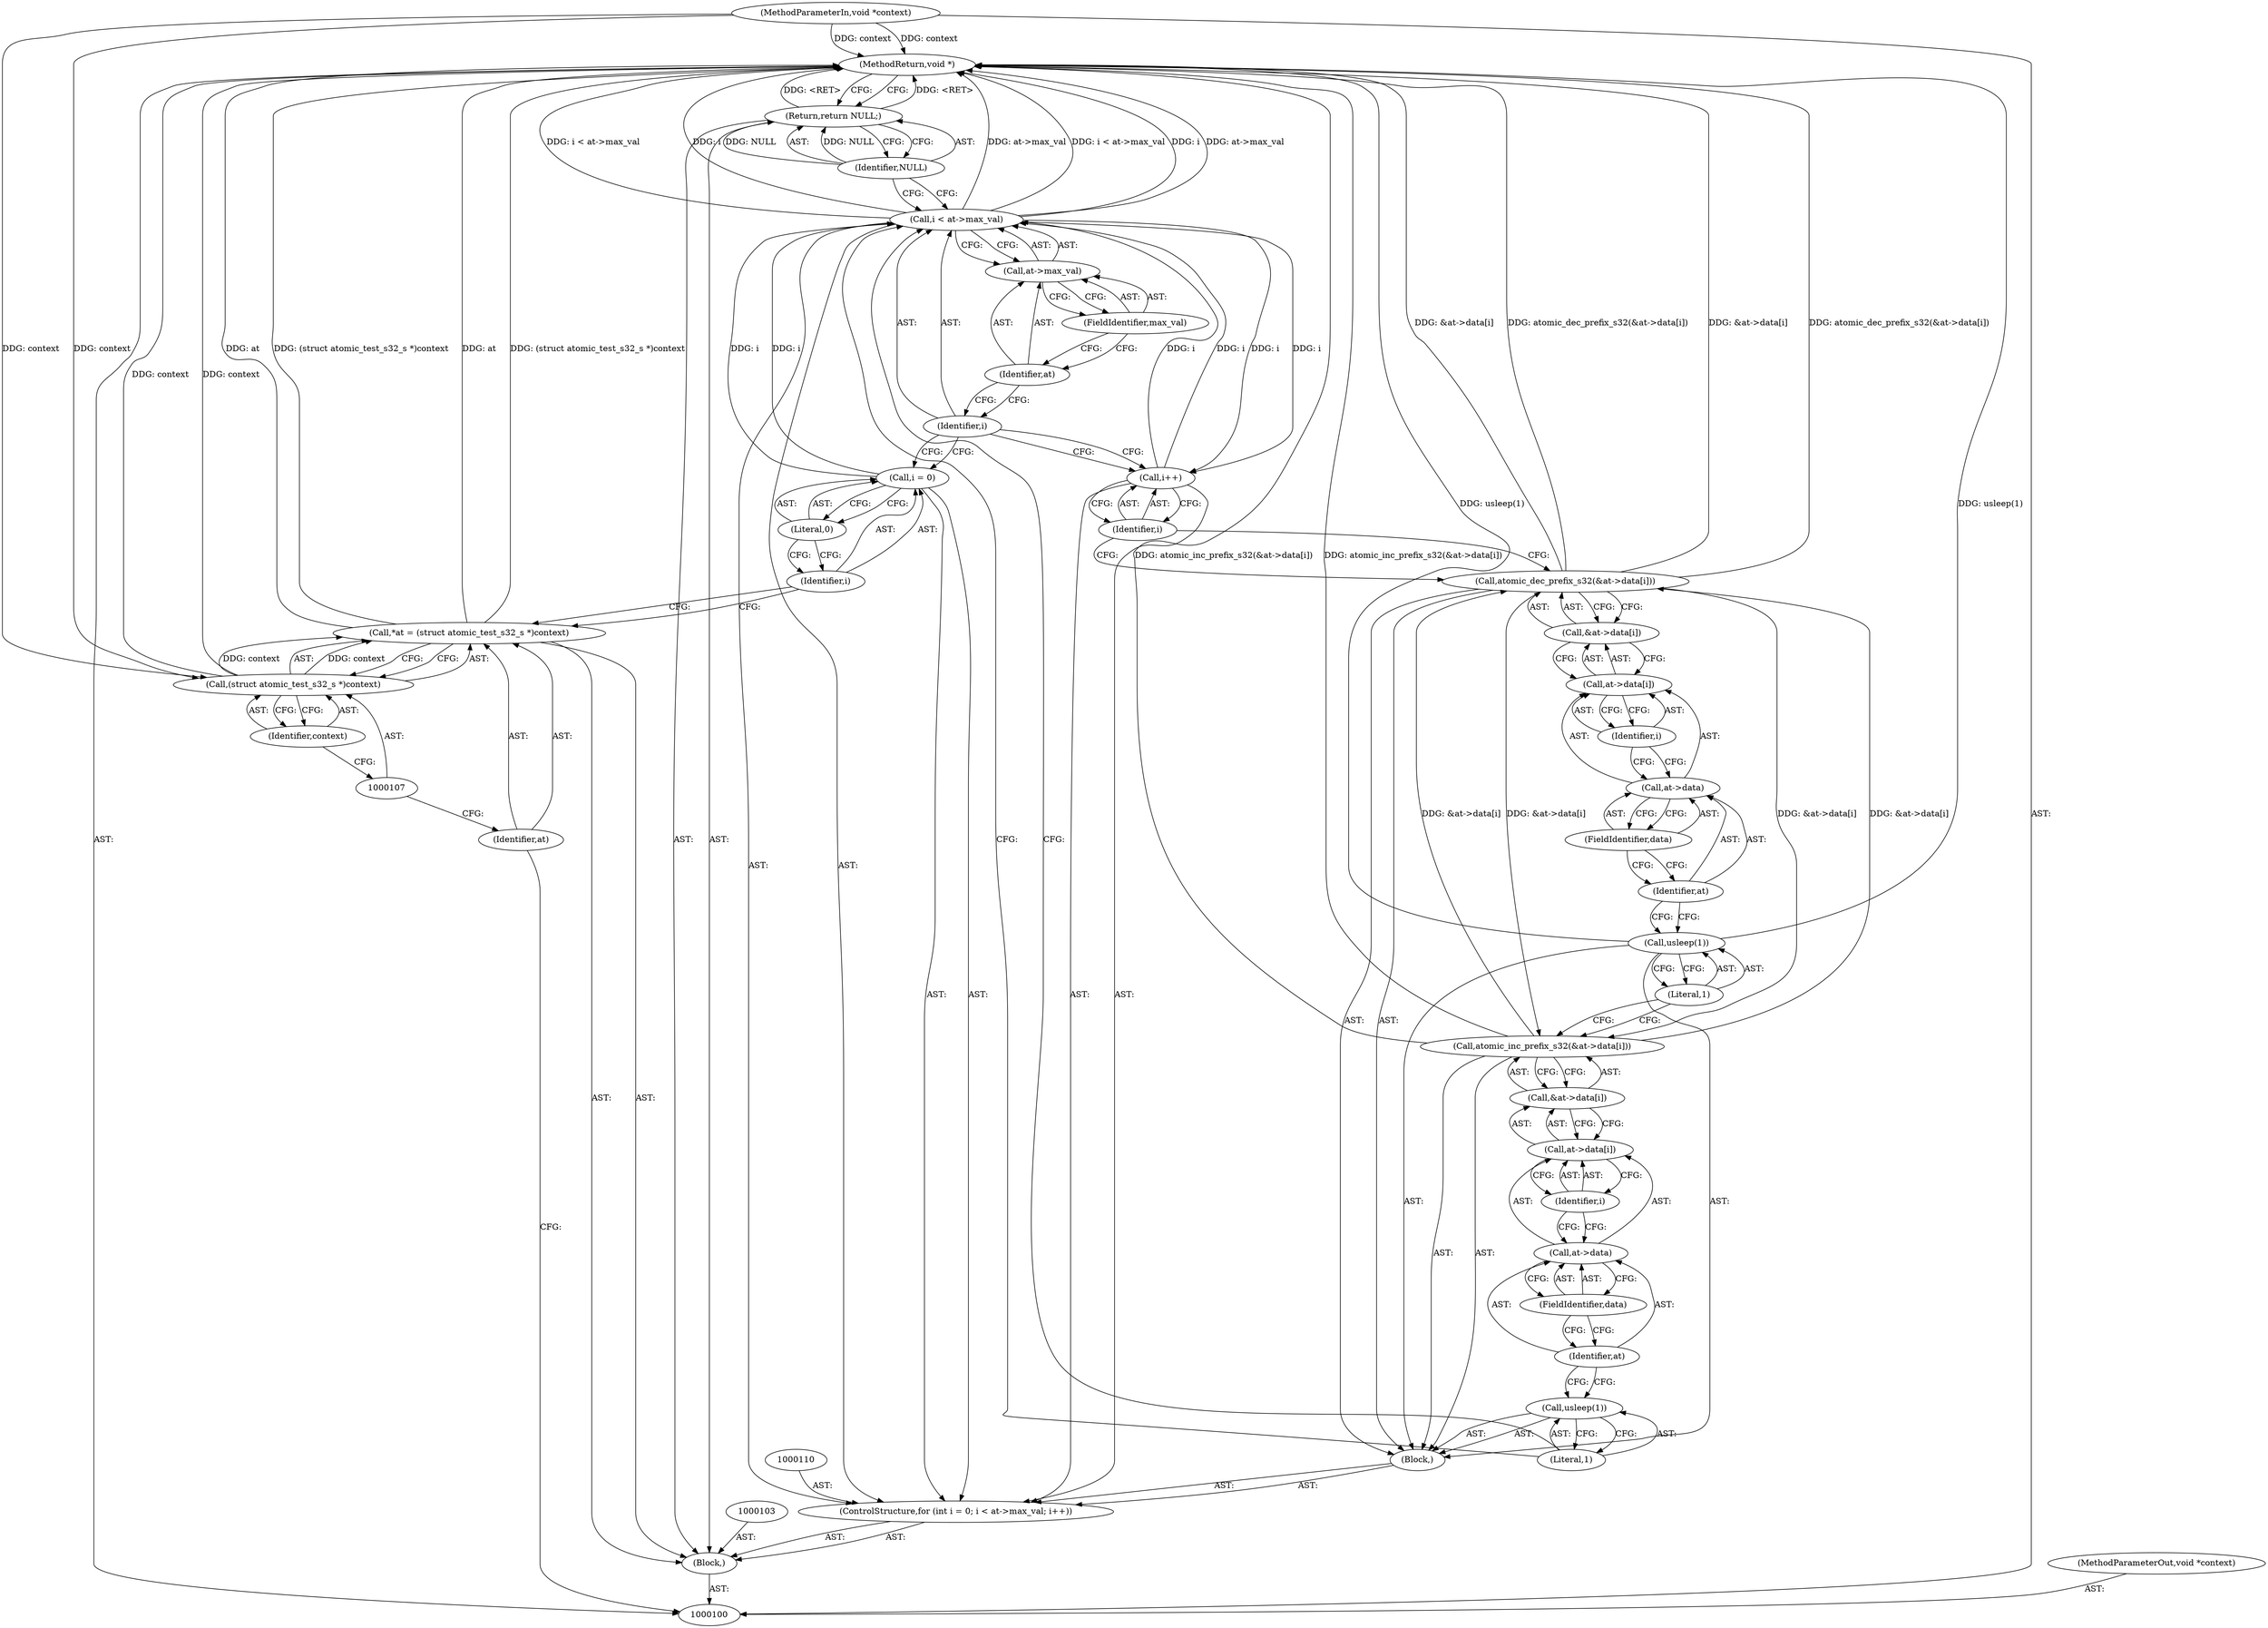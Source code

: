 digraph "1_Android_472271b153c5dc53c28beac55480a8d8434b2d5c_68" {
"1000142" [label="(MethodReturn,void *)"];
"1000101" [label="(MethodParameterIn,void *context)"];
"1000194" [label="(MethodParameterOut,void *context)"];
"1000102" [label="(Block,)"];
"1000104" [label="(Call,*at = (struct atomic_test_s32_s *)context)"];
"1000105" [label="(Identifier,at)"];
"1000106" [label="(Call,(struct atomic_test_s32_s *)context)"];
"1000108" [label="(Identifier,context)"];
"1000111" [label="(Call,i = 0)"];
"1000112" [label="(Identifier,i)"];
"1000113" [label="(Literal,0)"];
"1000114" [label="(Call,i < at->max_val)"];
"1000115" [label="(Identifier,i)"];
"1000116" [label="(Call,at->max_val)"];
"1000117" [label="(Identifier,at)"];
"1000118" [label="(FieldIdentifier,max_val)"];
"1000109" [label="(ControlStructure,for (int i = 0; i < at->max_val; i++))"];
"1000119" [label="(Call,i++)"];
"1000120" [label="(Identifier,i)"];
"1000121" [label="(Block,)"];
"1000123" [label="(Literal,1)"];
"1000122" [label="(Call,usleep(1))"];
"1000125" [label="(Call,&at->data[i])"];
"1000126" [label="(Call,at->data[i])"];
"1000127" [label="(Call,at->data)"];
"1000128" [label="(Identifier,at)"];
"1000129" [label="(FieldIdentifier,data)"];
"1000130" [label="(Identifier,i)"];
"1000124" [label="(Call,atomic_inc_prefix_s32(&at->data[i]))"];
"1000132" [label="(Literal,1)"];
"1000131" [label="(Call,usleep(1))"];
"1000134" [label="(Call,&at->data[i])"];
"1000135" [label="(Call,at->data[i])"];
"1000136" [label="(Call,at->data)"];
"1000137" [label="(Identifier,at)"];
"1000138" [label="(FieldIdentifier,data)"];
"1000139" [label="(Identifier,i)"];
"1000133" [label="(Call,atomic_dec_prefix_s32(&at->data[i]))"];
"1000141" [label="(Identifier,NULL)"];
"1000140" [label="(Return,return NULL;)"];
"1000142" -> "1000100"  [label="AST: "];
"1000142" -> "1000140"  [label="CFG: "];
"1000106" -> "1000142"  [label="DDG: context"];
"1000104" -> "1000142"  [label="DDG: at"];
"1000104" -> "1000142"  [label="DDG: (struct atomic_test_s32_s *)context"];
"1000114" -> "1000142"  [label="DDG: i < at->max_val"];
"1000114" -> "1000142"  [label="DDG: i"];
"1000114" -> "1000142"  [label="DDG: at->max_val"];
"1000133" -> "1000142"  [label="DDG: &at->data[i]"];
"1000133" -> "1000142"  [label="DDG: atomic_dec_prefix_s32(&at->data[i])"];
"1000101" -> "1000142"  [label="DDG: context"];
"1000131" -> "1000142"  [label="DDG: usleep(1)"];
"1000124" -> "1000142"  [label="DDG: atomic_inc_prefix_s32(&at->data[i])"];
"1000140" -> "1000142"  [label="DDG: <RET>"];
"1000101" -> "1000100"  [label="AST: "];
"1000101" -> "1000142"  [label="DDG: context"];
"1000101" -> "1000106"  [label="DDG: context"];
"1000194" -> "1000100"  [label="AST: "];
"1000102" -> "1000100"  [label="AST: "];
"1000103" -> "1000102"  [label="AST: "];
"1000104" -> "1000102"  [label="AST: "];
"1000109" -> "1000102"  [label="AST: "];
"1000140" -> "1000102"  [label="AST: "];
"1000104" -> "1000102"  [label="AST: "];
"1000104" -> "1000106"  [label="CFG: "];
"1000105" -> "1000104"  [label="AST: "];
"1000106" -> "1000104"  [label="AST: "];
"1000112" -> "1000104"  [label="CFG: "];
"1000104" -> "1000142"  [label="DDG: at"];
"1000104" -> "1000142"  [label="DDG: (struct atomic_test_s32_s *)context"];
"1000106" -> "1000104"  [label="DDG: context"];
"1000105" -> "1000104"  [label="AST: "];
"1000105" -> "1000100"  [label="CFG: "];
"1000107" -> "1000105"  [label="CFG: "];
"1000106" -> "1000104"  [label="AST: "];
"1000106" -> "1000108"  [label="CFG: "];
"1000107" -> "1000106"  [label="AST: "];
"1000108" -> "1000106"  [label="AST: "];
"1000104" -> "1000106"  [label="CFG: "];
"1000106" -> "1000142"  [label="DDG: context"];
"1000106" -> "1000104"  [label="DDG: context"];
"1000101" -> "1000106"  [label="DDG: context"];
"1000108" -> "1000106"  [label="AST: "];
"1000108" -> "1000107"  [label="CFG: "];
"1000106" -> "1000108"  [label="CFG: "];
"1000111" -> "1000109"  [label="AST: "];
"1000111" -> "1000113"  [label="CFG: "];
"1000112" -> "1000111"  [label="AST: "];
"1000113" -> "1000111"  [label="AST: "];
"1000115" -> "1000111"  [label="CFG: "];
"1000111" -> "1000114"  [label="DDG: i"];
"1000112" -> "1000111"  [label="AST: "];
"1000112" -> "1000104"  [label="CFG: "];
"1000113" -> "1000112"  [label="CFG: "];
"1000113" -> "1000111"  [label="AST: "];
"1000113" -> "1000112"  [label="CFG: "];
"1000111" -> "1000113"  [label="CFG: "];
"1000114" -> "1000109"  [label="AST: "];
"1000114" -> "1000116"  [label="CFG: "];
"1000115" -> "1000114"  [label="AST: "];
"1000116" -> "1000114"  [label="AST: "];
"1000123" -> "1000114"  [label="CFG: "];
"1000141" -> "1000114"  [label="CFG: "];
"1000114" -> "1000142"  [label="DDG: i < at->max_val"];
"1000114" -> "1000142"  [label="DDG: i"];
"1000114" -> "1000142"  [label="DDG: at->max_val"];
"1000111" -> "1000114"  [label="DDG: i"];
"1000119" -> "1000114"  [label="DDG: i"];
"1000114" -> "1000119"  [label="DDG: i"];
"1000115" -> "1000114"  [label="AST: "];
"1000115" -> "1000111"  [label="CFG: "];
"1000115" -> "1000119"  [label="CFG: "];
"1000117" -> "1000115"  [label="CFG: "];
"1000116" -> "1000114"  [label="AST: "];
"1000116" -> "1000118"  [label="CFG: "];
"1000117" -> "1000116"  [label="AST: "];
"1000118" -> "1000116"  [label="AST: "];
"1000114" -> "1000116"  [label="CFG: "];
"1000117" -> "1000116"  [label="AST: "];
"1000117" -> "1000115"  [label="CFG: "];
"1000118" -> "1000117"  [label="CFG: "];
"1000118" -> "1000116"  [label="AST: "];
"1000118" -> "1000117"  [label="CFG: "];
"1000116" -> "1000118"  [label="CFG: "];
"1000109" -> "1000102"  [label="AST: "];
"1000110" -> "1000109"  [label="AST: "];
"1000111" -> "1000109"  [label="AST: "];
"1000114" -> "1000109"  [label="AST: "];
"1000119" -> "1000109"  [label="AST: "];
"1000121" -> "1000109"  [label="AST: "];
"1000119" -> "1000109"  [label="AST: "];
"1000119" -> "1000120"  [label="CFG: "];
"1000120" -> "1000119"  [label="AST: "];
"1000115" -> "1000119"  [label="CFG: "];
"1000119" -> "1000114"  [label="DDG: i"];
"1000114" -> "1000119"  [label="DDG: i"];
"1000120" -> "1000119"  [label="AST: "];
"1000120" -> "1000133"  [label="CFG: "];
"1000119" -> "1000120"  [label="CFG: "];
"1000121" -> "1000109"  [label="AST: "];
"1000122" -> "1000121"  [label="AST: "];
"1000124" -> "1000121"  [label="AST: "];
"1000131" -> "1000121"  [label="AST: "];
"1000133" -> "1000121"  [label="AST: "];
"1000123" -> "1000122"  [label="AST: "];
"1000123" -> "1000114"  [label="CFG: "];
"1000122" -> "1000123"  [label="CFG: "];
"1000122" -> "1000121"  [label="AST: "];
"1000122" -> "1000123"  [label="CFG: "];
"1000123" -> "1000122"  [label="AST: "];
"1000128" -> "1000122"  [label="CFG: "];
"1000125" -> "1000124"  [label="AST: "];
"1000125" -> "1000126"  [label="CFG: "];
"1000126" -> "1000125"  [label="AST: "];
"1000124" -> "1000125"  [label="CFG: "];
"1000126" -> "1000125"  [label="AST: "];
"1000126" -> "1000130"  [label="CFG: "];
"1000127" -> "1000126"  [label="AST: "];
"1000130" -> "1000126"  [label="AST: "];
"1000125" -> "1000126"  [label="CFG: "];
"1000127" -> "1000126"  [label="AST: "];
"1000127" -> "1000129"  [label="CFG: "];
"1000128" -> "1000127"  [label="AST: "];
"1000129" -> "1000127"  [label="AST: "];
"1000130" -> "1000127"  [label="CFG: "];
"1000128" -> "1000127"  [label="AST: "];
"1000128" -> "1000122"  [label="CFG: "];
"1000129" -> "1000128"  [label="CFG: "];
"1000129" -> "1000127"  [label="AST: "];
"1000129" -> "1000128"  [label="CFG: "];
"1000127" -> "1000129"  [label="CFG: "];
"1000130" -> "1000126"  [label="AST: "];
"1000130" -> "1000127"  [label="CFG: "];
"1000126" -> "1000130"  [label="CFG: "];
"1000124" -> "1000121"  [label="AST: "];
"1000124" -> "1000125"  [label="CFG: "];
"1000125" -> "1000124"  [label="AST: "];
"1000132" -> "1000124"  [label="CFG: "];
"1000124" -> "1000142"  [label="DDG: atomic_inc_prefix_s32(&at->data[i])"];
"1000133" -> "1000124"  [label="DDG: &at->data[i]"];
"1000124" -> "1000133"  [label="DDG: &at->data[i]"];
"1000132" -> "1000131"  [label="AST: "];
"1000132" -> "1000124"  [label="CFG: "];
"1000131" -> "1000132"  [label="CFG: "];
"1000131" -> "1000121"  [label="AST: "];
"1000131" -> "1000132"  [label="CFG: "];
"1000132" -> "1000131"  [label="AST: "];
"1000137" -> "1000131"  [label="CFG: "];
"1000131" -> "1000142"  [label="DDG: usleep(1)"];
"1000134" -> "1000133"  [label="AST: "];
"1000134" -> "1000135"  [label="CFG: "];
"1000135" -> "1000134"  [label="AST: "];
"1000133" -> "1000134"  [label="CFG: "];
"1000135" -> "1000134"  [label="AST: "];
"1000135" -> "1000139"  [label="CFG: "];
"1000136" -> "1000135"  [label="AST: "];
"1000139" -> "1000135"  [label="AST: "];
"1000134" -> "1000135"  [label="CFG: "];
"1000136" -> "1000135"  [label="AST: "];
"1000136" -> "1000138"  [label="CFG: "];
"1000137" -> "1000136"  [label="AST: "];
"1000138" -> "1000136"  [label="AST: "];
"1000139" -> "1000136"  [label="CFG: "];
"1000137" -> "1000136"  [label="AST: "];
"1000137" -> "1000131"  [label="CFG: "];
"1000138" -> "1000137"  [label="CFG: "];
"1000138" -> "1000136"  [label="AST: "];
"1000138" -> "1000137"  [label="CFG: "];
"1000136" -> "1000138"  [label="CFG: "];
"1000139" -> "1000135"  [label="AST: "];
"1000139" -> "1000136"  [label="CFG: "];
"1000135" -> "1000139"  [label="CFG: "];
"1000133" -> "1000121"  [label="AST: "];
"1000133" -> "1000134"  [label="CFG: "];
"1000134" -> "1000133"  [label="AST: "];
"1000120" -> "1000133"  [label="CFG: "];
"1000133" -> "1000142"  [label="DDG: &at->data[i]"];
"1000133" -> "1000142"  [label="DDG: atomic_dec_prefix_s32(&at->data[i])"];
"1000133" -> "1000124"  [label="DDG: &at->data[i]"];
"1000124" -> "1000133"  [label="DDG: &at->data[i]"];
"1000141" -> "1000140"  [label="AST: "];
"1000141" -> "1000114"  [label="CFG: "];
"1000140" -> "1000141"  [label="CFG: "];
"1000141" -> "1000140"  [label="DDG: NULL"];
"1000140" -> "1000102"  [label="AST: "];
"1000140" -> "1000141"  [label="CFG: "];
"1000141" -> "1000140"  [label="AST: "];
"1000142" -> "1000140"  [label="CFG: "];
"1000140" -> "1000142"  [label="DDG: <RET>"];
"1000141" -> "1000140"  [label="DDG: NULL"];
}
